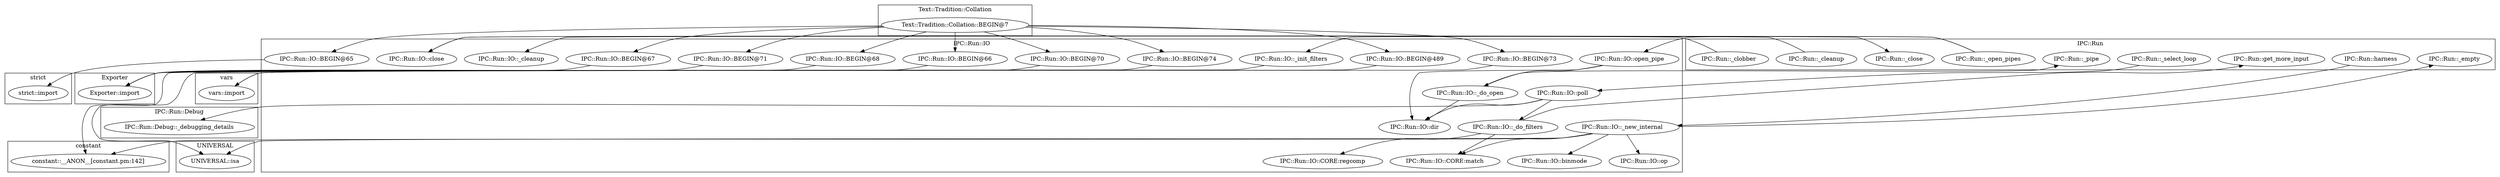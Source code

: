 digraph {
graph [overlap=false]
subgraph cluster_IPC_Run_Debug {
	label="IPC::Run::Debug";
	"IPC::Run::Debug::_debugging_details";
}
subgraph cluster_Text_Tradition_Collation {
	label="Text::Tradition::Collation";
	"Text::Tradition::Collation::BEGIN@7";
}
subgraph cluster_constant {
	label="constant";
	"constant::__ANON__[constant.pm:142]";
}
subgraph cluster_IPC_Run_IO {
	label="IPC::Run::IO";
	"IPC::Run::IO::_new_internal";
	"IPC::Run::IO::_do_open";
	"IPC::Run::IO::_cleanup";
	"IPC::Run::IO::_do_filters";
	"IPC::Run::IO::binmode";
	"IPC::Run::IO::_init_filters";
	"IPC::Run::IO::BEGIN@73";
	"IPC::Run::IO::op";
	"IPC::Run::IO::dir";
	"IPC::Run::IO::BEGIN@65";
	"IPC::Run::IO::CORE:match";
	"IPC::Run::IO::BEGIN@74";
	"IPC::Run::IO::BEGIN@71";
	"IPC::Run::IO::open_pipe";
	"IPC::Run::IO::BEGIN@67";
	"IPC::Run::IO::close";
	"IPC::Run::IO::poll";
	"IPC::Run::IO::BEGIN@66";
	"IPC::Run::IO::BEGIN@489";
	"IPC::Run::IO::BEGIN@68";
	"IPC::Run::IO::CORE:regcomp";
	"IPC::Run::IO::BEGIN@70";
}
subgraph cluster_UNIVERSAL {
	label="UNIVERSAL";
	"UNIVERSAL::isa";
}
subgraph cluster_Exporter {
	label="Exporter";
	"Exporter::import";
}
subgraph cluster_IPC_Run {
	label="IPC::Run";
	"IPC::Run::_open_pipes";
	"IPC::Run::get_more_input";
	"IPC::Run::_select_loop";
	"IPC::Run::_pipe";
	"IPC::Run::harness";
	"IPC::Run::_empty";
	"IPC::Run::_close";
	"IPC::Run::_cleanup";
	"IPC::Run::_clobber";
}
subgraph cluster_vars {
	label="vars";
	"vars::import";
}
subgraph cluster_strict {
	label="strict";
	"strict::import";
}
"Text::Tradition::Collation::BEGIN@7" -> "IPC::Run::IO::BEGIN@70";
"IPC::Run::_clobber" -> "IPC::Run::IO::close";
"Text::Tradition::Collation::BEGIN@7" -> "IPC::Run::IO::BEGIN@66";
"IPC::Run::IO::poll" -> "IPC::Run::IO::dir";
"IPC::Run::IO::_do_open" -> "IPC::Run::IO::dir";
"IPC::Run::IO::open_pipe" -> "IPC::Run::IO::dir";
"IPC::Run::_select_loop" -> "IPC::Run::IO::poll";
"IPC::Run::IO::_new_internal" -> "IPC::Run::IO::binmode";
"IPC::Run::_open_pipes" -> "IPC::Run::IO::open_pipe";
"IPC::Run::IO::_do_filters" -> "IPC::Run::IO::CORE:regcomp";
"IPC::Run::IO::open_pipe" -> "IPC::Run::IO::_do_open";
"IPC::Run::IO::_new_internal" -> "IPC::Run::IO::CORE:match";
"IPC::Run::IO::_do_filters" -> "IPC::Run::IO::CORE:match";
"IPC::Run::IO::poll" -> "IPC::Run::Debug::_debugging_details";
"IPC::Run::IO::BEGIN@65" -> "strict::import";
"IPC::Run::IO::_do_open" -> "IPC::Run::_pipe";
"IPC::Run::_cleanup" -> "IPC::Run::IO::_cleanup";
"Text::Tradition::Collation::BEGIN@7" -> "IPC::Run::IO::BEGIN@68";
"Text::Tradition::Collation::BEGIN@7" -> "IPC::Run::IO::BEGIN@74";
"IPC::Run::IO::_do_filters" -> "IPC::Run::get_more_input";
"IPC::Run::IO::BEGIN@70" -> "Exporter::import";
"IPC::Run::IO::BEGIN@66" -> "Exporter::import";
"IPC::Run::IO::BEGIN@71" -> "Exporter::import";
"IPC::Run::IO::BEGIN@68" -> "Exporter::import";
"IPC::Run::IO::BEGIN@67" -> "Exporter::import";
"IPC::Run::IO::poll" -> "IPC::Run::IO::_do_filters";
"Text::Tradition::Collation::BEGIN@7" -> "IPC::Run::IO::BEGIN@65";
"IPC::Run::IO::BEGIN@73" -> "vars::import";
"IPC::Run::IO::BEGIN@489" -> "vars::import";
"IPC::Run::harness" -> "IPC::Run::IO::_new_internal";
"IPC::Run::IO::_new_internal" -> "IPC::Run::IO::op";
"IPC::Run::IO::_new_internal" -> "UNIVERSAL::isa";
"IPC::Run::IO::_init_filters" -> "UNIVERSAL::isa";
"Text::Tradition::Collation::BEGIN@7" -> "IPC::Run::IO::BEGIN@71";
"Text::Tradition::Collation::BEGIN@7" -> "IPC::Run::IO::BEGIN@73";
"IPC::Run::IO::BEGIN@74" -> "constant::__ANON__[constant.pm:142]";
"IPC::Run::IO::_new_internal" -> "constant::__ANON__[constant.pm:142]";
"Text::Tradition::Collation::BEGIN@7" -> "IPC::Run::IO::BEGIN@489";
"IPC::Run::IO::_new_internal" -> "IPC::Run::_empty";
"IPC::Run::IO::close" -> "IPC::Run::_close";
"Text::Tradition::Collation::BEGIN@7" -> "IPC::Run::IO::BEGIN@67";
"IPC::Run::_open_pipes" -> "IPC::Run::IO::_init_filters";
}
